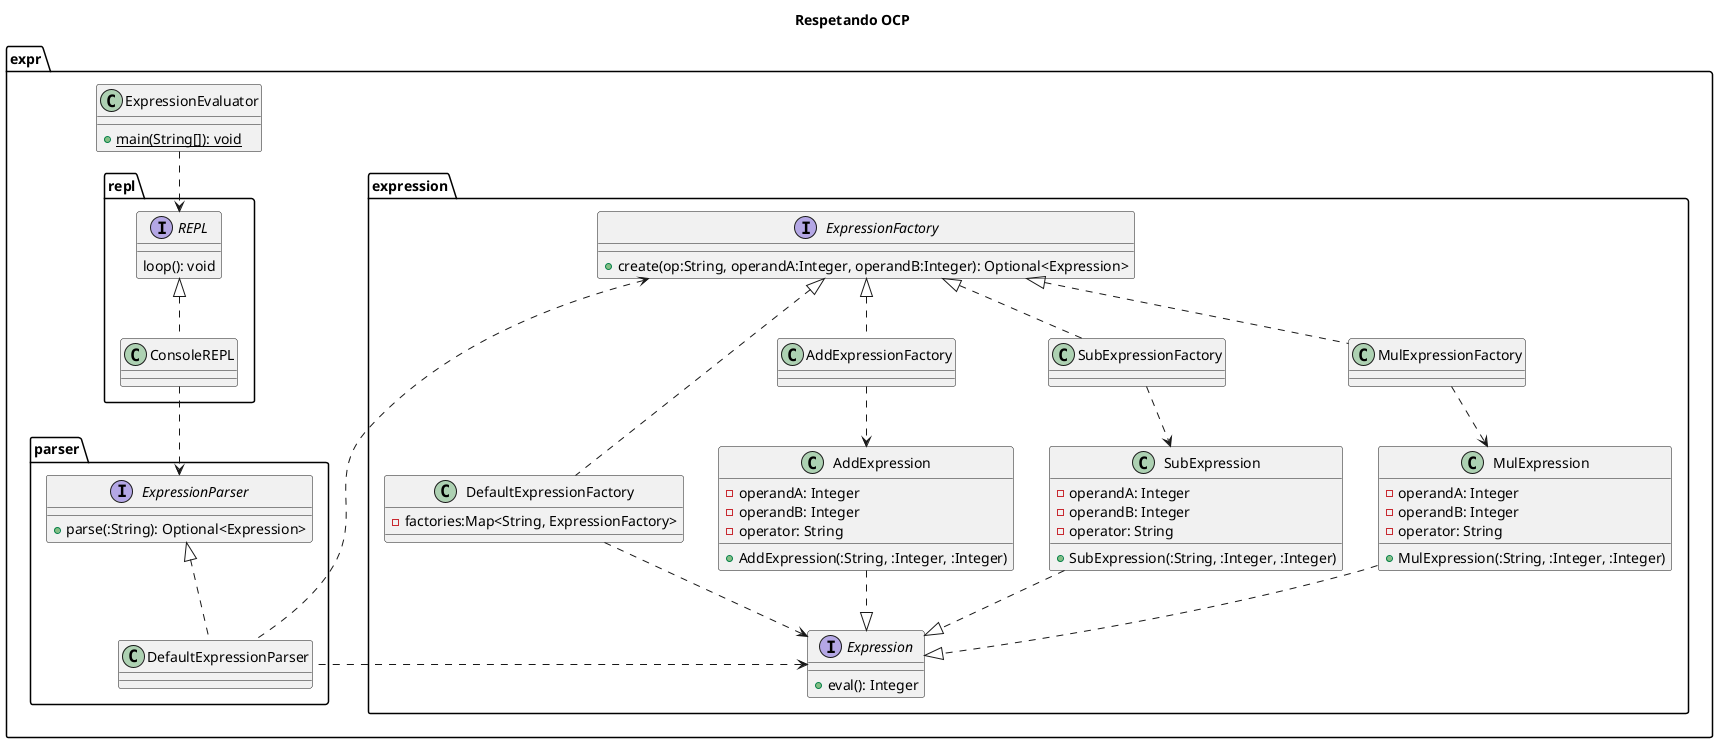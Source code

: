 @startuml

title Respetando OCP

package expr {

    class ExpressionEvaluator {
        + {static} main(String[]): void
    }

    package repl {

        interface REPL {
            loop(): void
        }

        class ConsoleREPL {
        }

        REPL <|.. ConsoleREPL
        ExpressionEvaluator ..> REPL
    }

    package parser {
        interface ExpressionParser {
            + parse(:String): Optional<Expression>
        }

        class DefaultExpressionParser {
        }

        ConsoleREPL ..> ExpressionParser
        ExpressionParser <|.. DefaultExpressionParser
    }

    package expression {

        interface ExpressionFactory {
            + create(op:String, operandA:Integer, operandB:Integer): Optional<Expression>
        }

        class DefaultExpressionFactory {
            - factories:Map<String, ExpressionFactory>
        }

        class AddExpressionFactory {
        }

        class SubExpressionFactory {
        }

        class MulExpressionFactory {
        }

        ExpressionFactory <|.. DefaultExpressionFactory
        ExpressionFactory <|.. AddExpressionFactory
        ExpressionFactory <|.. SubExpressionFactory
        ExpressionFactory <|.. MulExpressionFactory

        AddExpressionFactory ..> AddExpression
        SubExpressionFactory ..> SubExpression
        MulExpressionFactory ..> MulExpression

        AddExpression ..|> Expression
        SubExpression ..|> Expression
        MulExpression ..|> Expression

        interface Expression {
            + eval(): Integer
        }

        DefaultExpressionFactory ..> Expression

        class AddExpression {
            - operandA: Integer
            - operandB: Integer
            - operator: String
            + AddExpression(:String, :Integer, :Integer)
        }

        class SubExpression {
            - operandA: Integer
            - operandB: Integer
            - operator: String
            + SubExpression(:String, :Integer, :Integer)
        }

        class MulExpression {
            - operandA: Integer
            - operandB: Integer
            - operator: String
            + MulExpression(:String, :Integer, :Integer)
        }

        DefaultExpressionParser .left.> Expression
        DefaultExpressionParser .left.> ExpressionFactory
    }
}

@enduml